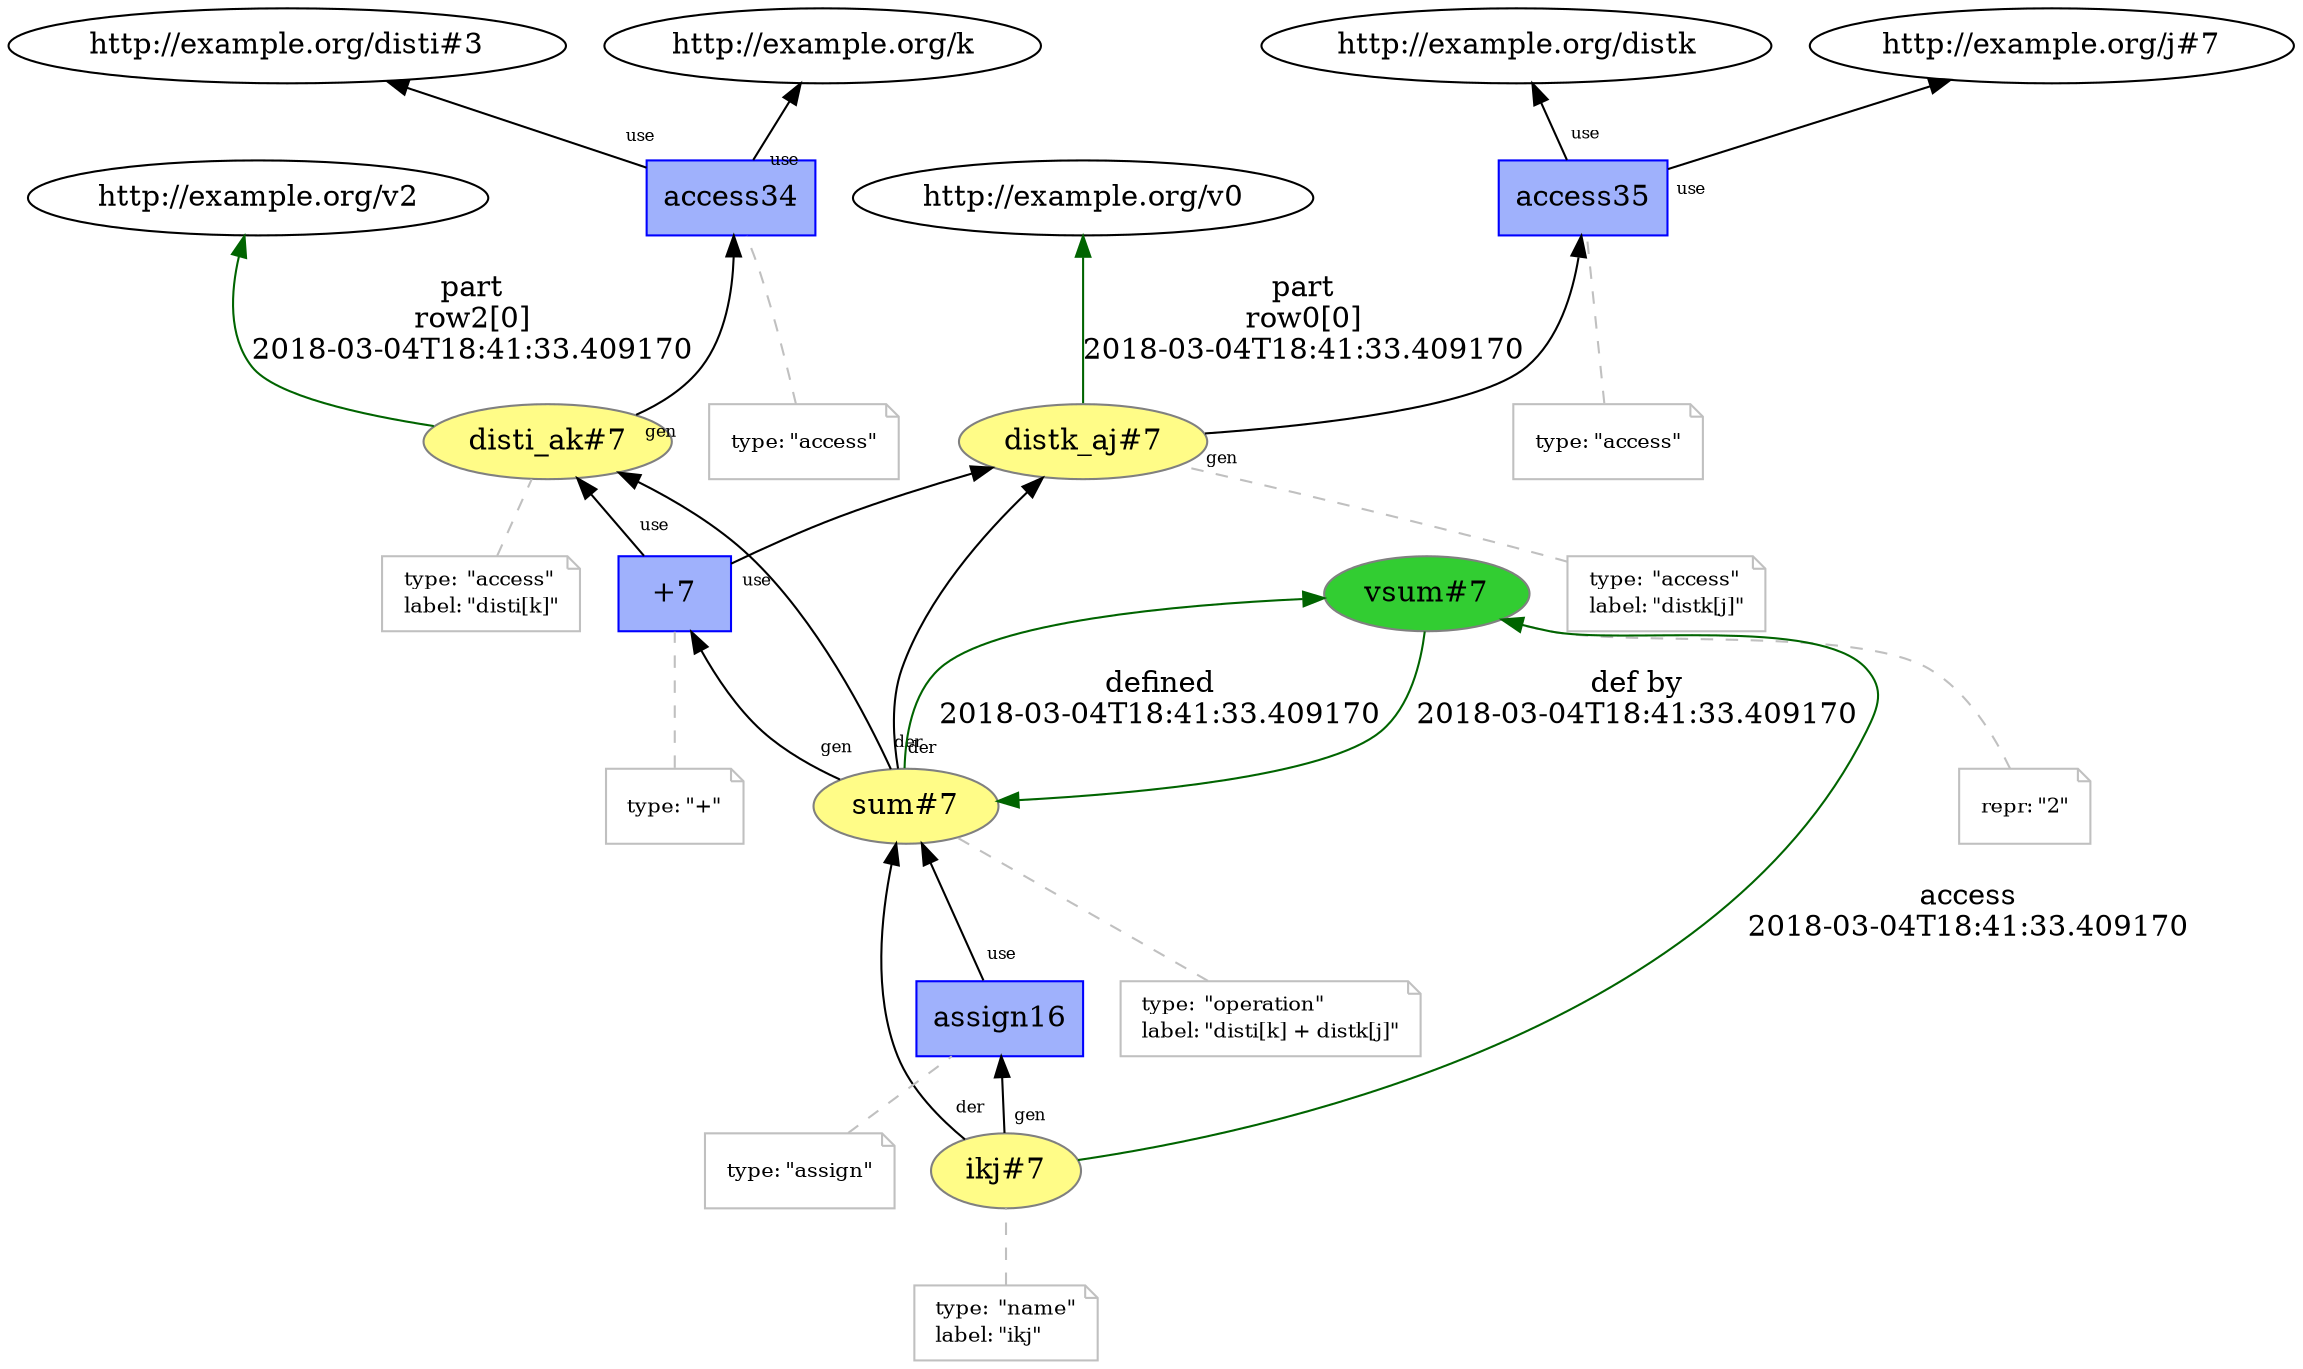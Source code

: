 digraph "PROV" { size="16,12"; rankdir="BT";
"http://example.org/disti_ak#7" [fillcolor="#FFFC87",color="#808080",style="filled",label="disti_ak#7",URL="http://example.org/disti_ak#7"]
"-attrs0" [color="gray",shape="note",fontsize="10",fontcolor="black",label=<<TABLE cellpadding="0" border="0">
	<TR>
	    <TD align="left">type:</TD>
	    <TD align="left">&quot;access&quot;</TD>
	</TR>
	<TR>
	    <TD align="left">label:</TD>
	    <TD align="left">&quot;disti[k]&quot;</TD>
	</TR>
</TABLE>>]
"-attrs0" -> "http://example.org/disti_ak#7" [color="gray",style="dashed",arrowhead="none"]
"http://example.org/disti_ak#7" -> "http://example.org/v2" [labelfontsize="8",labeldistance="1.5",color="darkgreen",labelangle="60.0",rotation="20",label="part
row2[0]
2018-03-04T18:41:33.409170"]
"http://example.org/access34" [fillcolor="#9FB1FC",color="#0000FF",shape="polygon",sides="4",style="filled",label="access34",URL="http://example.org/access34"]
"-attrs1" [color="gray",shape="note",fontsize="10",fontcolor="black",label=<<TABLE cellpadding="0" border="0">
	<TR>
	    <TD align="left">type:</TD>
	    <TD align="left">&quot;access&quot;</TD>
	</TR>
</TABLE>>]
"-attrs1" -> "http://example.org/access34" [color="gray",style="dashed",arrowhead="none"]
"http://example.org/access34" -> "http://example.org/disti#3" [labelfontsize="8",labeldistance="1.5",labelangle="60.0",rotation="20",taillabel="use"]
"http://example.org/access34" -> "http://example.org/k" [labelfontsize="8",labeldistance="1.5",labelangle="60.0",rotation="20",taillabel="use"]
"http://example.org/disti_ak#7" -> "http://example.org/access34" [labelfontsize="8",labeldistance="1.5",labelangle="60.0",rotation="20",taillabel="gen"]
"http://example.org/distk_aj#7" [fillcolor="#FFFC87",color="#808080",style="filled",label="distk_aj#7",URL="http://example.org/distk_aj#7"]
"-attrs2" [color="gray",shape="note",fontsize="10",fontcolor="black",label=<<TABLE cellpadding="0" border="0">
	<TR>
	    <TD align="left">type:</TD>
	    <TD align="left">&quot;access&quot;</TD>
	</TR>
	<TR>
	    <TD align="left">label:</TD>
	    <TD align="left">&quot;distk[j]&quot;</TD>
	</TR>
</TABLE>>]
"-attrs2" -> "http://example.org/distk_aj#7" [color="gray",style="dashed",arrowhead="none"]
"http://example.org/distk_aj#7" -> "http://example.org/v0" [labelfontsize="8",labeldistance="1.5",color="darkgreen",labelangle="60.0",rotation="20",label="part
row0[0]
2018-03-04T18:41:33.409170"]
"http://example.org/access35" [fillcolor="#9FB1FC",color="#0000FF",shape="polygon",sides="4",style="filled",label="access35",URL="http://example.org/access35"]
"-attrs3" [color="gray",shape="note",fontsize="10",fontcolor="black",label=<<TABLE cellpadding="0" border="0">
	<TR>
	    <TD align="left">type:</TD>
	    <TD align="left">&quot;access&quot;</TD>
	</TR>
</TABLE>>]
"-attrs3" -> "http://example.org/access35" [color="gray",style="dashed",arrowhead="none"]
"http://example.org/access35" -> "http://example.org/distk" [labelfontsize="8",labeldistance="1.5",labelangle="60.0",rotation="20",taillabel="use"]
"http://example.org/access35" -> "http://example.org/j#7" [labelfontsize="8",labeldistance="1.5",labelangle="60.0",rotation="20",taillabel="use"]
"http://example.org/distk_aj#7" -> "http://example.org/access35" [labelfontsize="8",labeldistance="1.5",labelangle="60.0",rotation="20",taillabel="gen"]
"http://example.org/sum#7" [fillcolor="#FFFC87",color="#808080",style="filled",label="sum#7",URL="http://example.org/sum#7"]
"-attrs4" [color="gray",shape="note",fontsize="10",fontcolor="black",label=<<TABLE cellpadding="0" border="0">
	<TR>
	    <TD align="left">type:</TD>
	    <TD align="left">&quot;operation&quot;</TD>
	</TR>
	<TR>
	    <TD align="left">label:</TD>
	    <TD align="left">&quot;disti[k] + distk[j]&quot;</TD>
	</TR>
</TABLE>>]
"-attrs4" -> "http://example.org/sum#7" [color="gray",style="dashed",arrowhead="none"]
"http://example.org/vsum#7" [fillcolor="#32CD32",color="#808080",style="filled",label="vsum#7",URL="http://example.org/vsum#7"]
"-attrs5" [color="gray",shape="note",fontsize="10",fontcolor="black",label=<<TABLE cellpadding="0" border="0">
	<TR>
	    <TD align="left">repr:</TD>
	    <TD align="left">&quot;2&quot;</TD>
	</TR>
</TABLE>>]
"-attrs5" -> "http://example.org/vsum#7" [color="gray",style="dashed",arrowhead="none"]
"http://example.org/sum#7" -> "http://example.org/vsum#7" [labelfontsize="8",labeldistance="1.5",color="darkgreen",labelangle="60.0",rotation="20",label="defined
2018-03-04T18:41:33.409170"]
"http://example.org/vsum#7" -> "http://example.org/sum#7" [labelfontsize="8",labeldistance="1.5",color="darkgreen",labelangle="60.0",rotation="20",label="def by
2018-03-04T18:41:33.409170"]
"http://example.org/+7" [fillcolor="#9FB1FC",color="#0000FF",shape="polygon",sides="4",style="filled",label="+7",URL="http://example.org/+7"]
"-attrs6" [color="gray",shape="note",fontsize="10",fontcolor="black",label=<<TABLE cellpadding="0" border="0">
	<TR>
	    <TD align="left">type:</TD>
	    <TD align="left">&quot;+&quot;</TD>
	</TR>
</TABLE>>]
"-attrs6" -> "http://example.org/+7" [color="gray",style="dashed",arrowhead="none"]
"http://example.org/+7" -> "http://example.org/disti_ak#7" [labelfontsize="8",labeldistance="1.5",labelangle="60.0",rotation="20",taillabel="use"]
"http://example.org/sum#7" -> "http://example.org/disti_ak#7" [labelfontsize="8",labeldistance="1.5",labelangle="60.0",rotation="20",taillabel="der"]
"http://example.org/+7" -> "http://example.org/distk_aj#7" [labelfontsize="8",labeldistance="1.5",labelangle="60.0",rotation="20",taillabel="use"]
"http://example.org/sum#7" -> "http://example.org/distk_aj#7" [labelfontsize="8",labeldistance="1.5",labelangle="60.0",rotation="20",taillabel="der"]
"http://example.org/sum#7" -> "http://example.org/+7" [labelfontsize="8",labeldistance="1.5",labelangle="60.0",rotation="20",taillabel="gen"]
"http://example.org/ikj#7" [fillcolor="#FFFC87",color="#808080",style="filled",label="ikj#7",URL="http://example.org/ikj#7"]
"-attrs7" [color="gray",shape="note",fontsize="10",fontcolor="black",label=<<TABLE cellpadding="0" border="0">
	<TR>
	    <TD align="left">type:</TD>
	    <TD align="left">&quot;name&quot;</TD>
	</TR>
	<TR>
	    <TD align="left">label:</TD>
	    <TD align="left">&quot;ikj&quot;</TD>
	</TR>
</TABLE>>]
"-attrs7" -> "http://example.org/ikj#7" [color="gray",style="dashed",arrowhead="none"]
"http://example.org/ikj#7" -> "http://example.org/vsum#7" [labelfontsize="8",labeldistance="1.5",color="darkgreen",labelangle="60.0",rotation="20",label="access
2018-03-04T18:41:33.409170"]
"http://example.org/assign16" [fillcolor="#9FB1FC",color="#0000FF",shape="polygon",sides="4",style="filled",label="assign16",URL="http://example.org/assign16"]
"-attrs8" [color="gray",shape="note",fontsize="10",fontcolor="black",label=<<TABLE cellpadding="0" border="0">
	<TR>
	    <TD align="left">type:</TD>
	    <TD align="left">&quot;assign&quot;</TD>
	</TR>
</TABLE>>]
"-attrs8" -> "http://example.org/assign16" [color="gray",style="dashed",arrowhead="none"]
"http://example.org/assign16" -> "http://example.org/sum#7" [labelfontsize="8",labeldistance="1.5",labelangle="60.0",rotation="20",taillabel="use"]
"http://example.org/ikj#7" -> "http://example.org/sum#7" [labelfontsize="8",labeldistance="1.5",labelangle="60.0",rotation="20",taillabel="der"]
"http://example.org/ikj#7" -> "http://example.org/assign16" [labelfontsize="8",labeldistance="1.5",labelangle="60.0",rotation="20",taillabel="gen"]
}